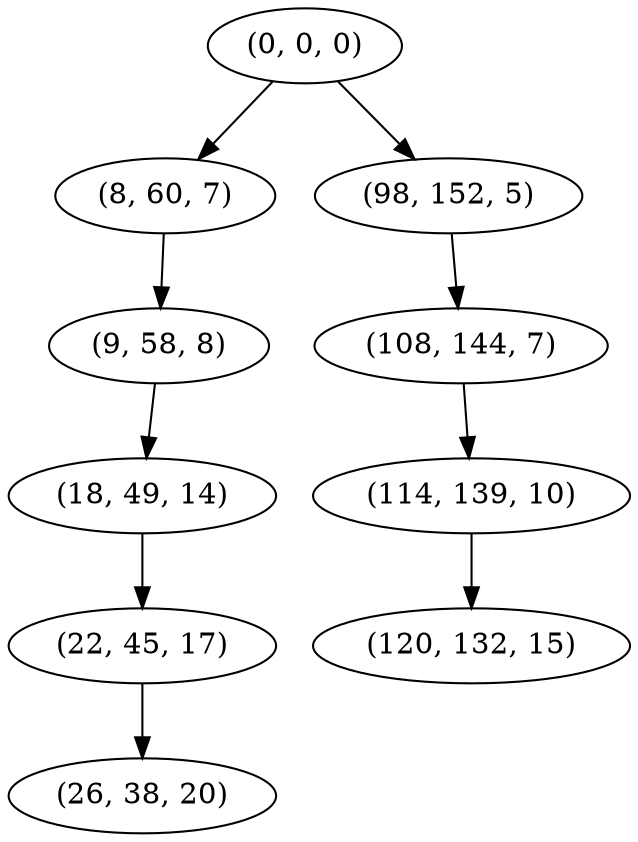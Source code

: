 digraph tree {
    "(0, 0, 0)";
    "(8, 60, 7)";
    "(9, 58, 8)";
    "(18, 49, 14)";
    "(22, 45, 17)";
    "(26, 38, 20)";
    "(98, 152, 5)";
    "(108, 144, 7)";
    "(114, 139, 10)";
    "(120, 132, 15)";
    "(0, 0, 0)" -> "(8, 60, 7)";
    "(0, 0, 0)" -> "(98, 152, 5)";
    "(8, 60, 7)" -> "(9, 58, 8)";
    "(9, 58, 8)" -> "(18, 49, 14)";
    "(18, 49, 14)" -> "(22, 45, 17)";
    "(22, 45, 17)" -> "(26, 38, 20)";
    "(98, 152, 5)" -> "(108, 144, 7)";
    "(108, 144, 7)" -> "(114, 139, 10)";
    "(114, 139, 10)" -> "(120, 132, 15)";
}
